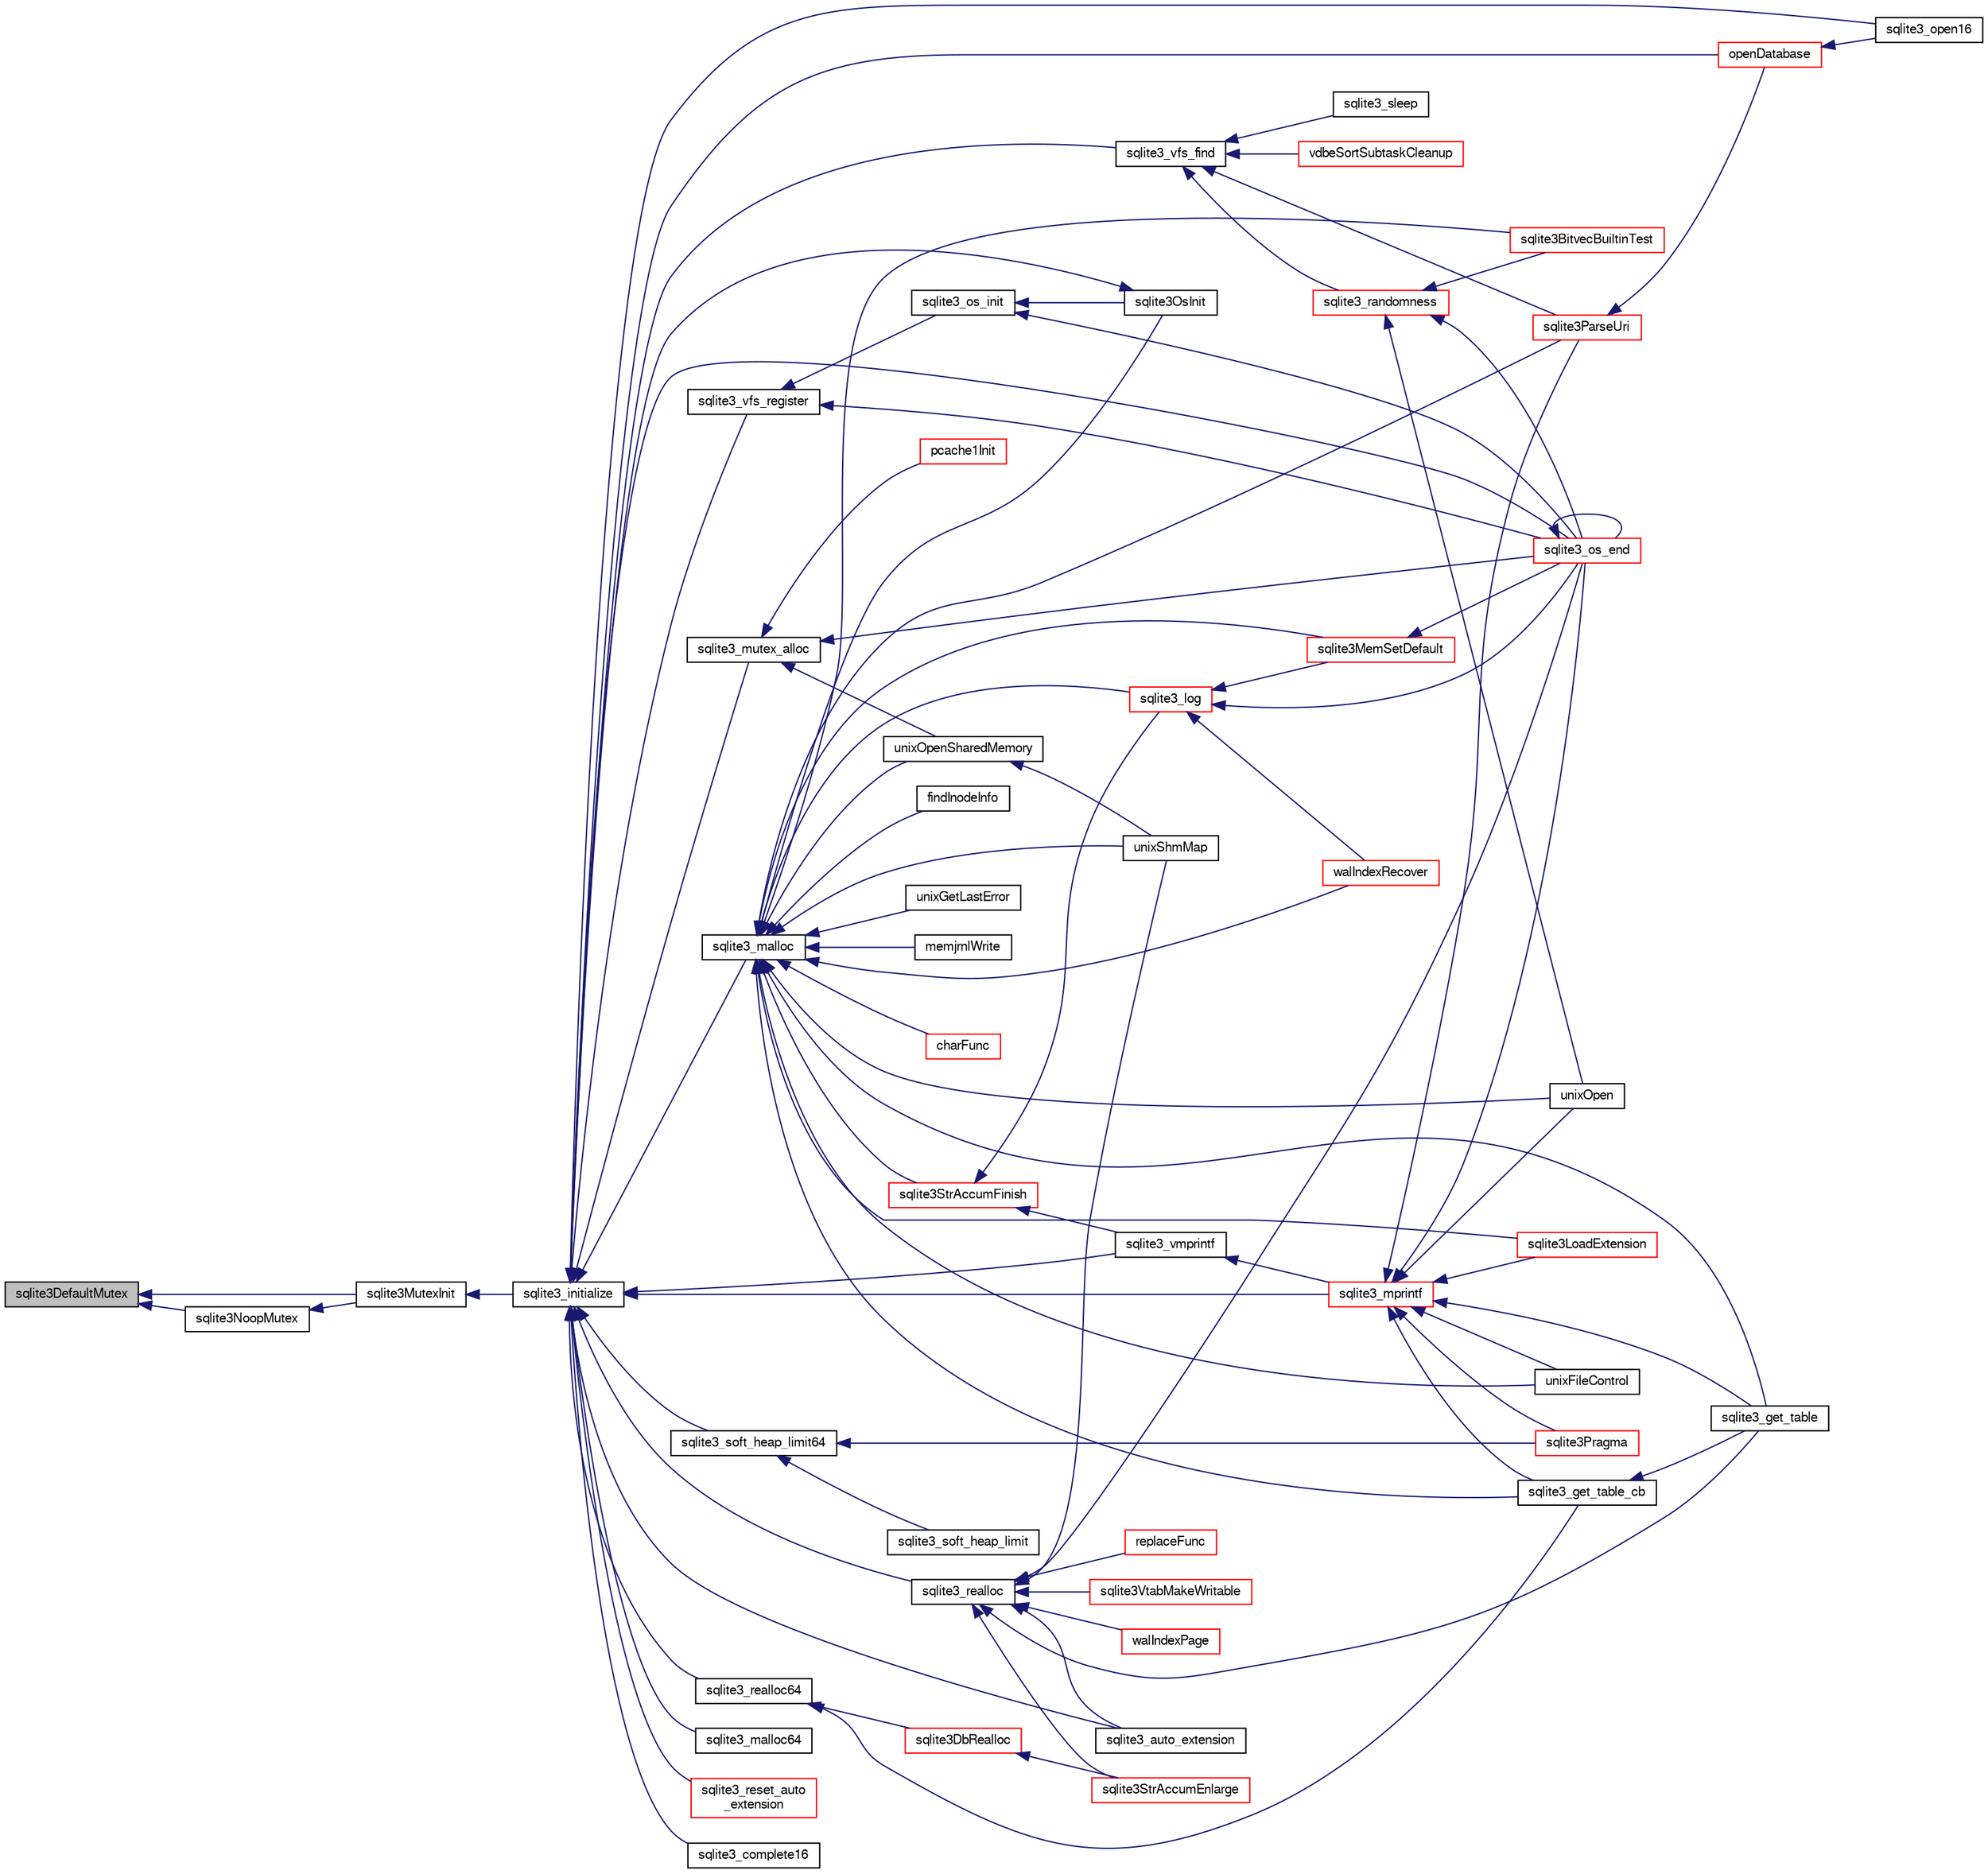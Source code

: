 digraph "sqlite3DefaultMutex"
{
  edge [fontname="FreeSans",fontsize="10",labelfontname="FreeSans",labelfontsize="10"];
  node [fontname="FreeSans",fontsize="10",shape=record];
  rankdir="LR";
  Node493245 [label="sqlite3DefaultMutex",height=0.2,width=0.4,color="black", fillcolor="grey75", style="filled", fontcolor="black"];
  Node493245 -> Node493246 [dir="back",color="midnightblue",fontsize="10",style="solid",fontname="FreeSans"];
  Node493246 [label="sqlite3MutexInit",height=0.2,width=0.4,color="black", fillcolor="white", style="filled",URL="$sqlite3_8c.html#a7906afcdd1cdb3d0007eb932398a1158"];
  Node493246 -> Node493247 [dir="back",color="midnightblue",fontsize="10",style="solid",fontname="FreeSans"];
  Node493247 [label="sqlite3_initialize",height=0.2,width=0.4,color="black", fillcolor="white", style="filled",URL="$sqlite3_8h.html#ab0c0ee2d5d4cf8b28e9572296a8861df"];
  Node493247 -> Node493248 [dir="back",color="midnightblue",fontsize="10",style="solid",fontname="FreeSans"];
  Node493248 [label="sqlite3_vfs_find",height=0.2,width=0.4,color="black", fillcolor="white", style="filled",URL="$sqlite3_8h.html#ac201a26de3dfa1d6deb8069eb8d95627"];
  Node493248 -> Node493249 [dir="back",color="midnightblue",fontsize="10",style="solid",fontname="FreeSans"];
  Node493249 [label="sqlite3_randomness",height=0.2,width=0.4,color="red", fillcolor="white", style="filled",URL="$sqlite3_8h.html#aa452ad88657d4606e137b09c4e9315c7"];
  Node493249 -> Node493253 [dir="back",color="midnightblue",fontsize="10",style="solid",fontname="FreeSans"];
  Node493253 [label="unixOpen",height=0.2,width=0.4,color="black", fillcolor="white", style="filled",URL="$sqlite3_8c.html#a8ed5efc47b6e14f7805cd1bb9b215775"];
  Node493249 -> Node493254 [dir="back",color="midnightblue",fontsize="10",style="solid",fontname="FreeSans"];
  Node493254 [label="sqlite3_os_end",height=0.2,width=0.4,color="red", fillcolor="white", style="filled",URL="$sqlite3_8h.html#a2288c95881ecca13d994e42b6a958906"];
  Node493254 -> Node493254 [dir="back",color="midnightblue",fontsize="10",style="solid",fontname="FreeSans"];
  Node493249 -> Node493256 [dir="back",color="midnightblue",fontsize="10",style="solid",fontname="FreeSans"];
  Node493256 [label="sqlite3BitvecBuiltinTest",height=0.2,width=0.4,color="red", fillcolor="white", style="filled",URL="$sqlite3_8c.html#a9b4e3e921ce1ede6f10a9106c034ff9b"];
  Node493248 -> Node493653 [dir="back",color="midnightblue",fontsize="10",style="solid",fontname="FreeSans"];
  Node493653 [label="vdbeSortSubtaskCleanup",height=0.2,width=0.4,color="red", fillcolor="white", style="filled",URL="$sqlite3_8c.html#abc8ce4c3ef58cc10f5b27642aab32b30"];
  Node493248 -> Node493656 [dir="back",color="midnightblue",fontsize="10",style="solid",fontname="FreeSans"];
  Node493656 [label="sqlite3ParseUri",height=0.2,width=0.4,color="red", fillcolor="white", style="filled",URL="$sqlite3_8c.html#aaa912f29a67460d8b2186c97056e8767"];
  Node493656 -> Node493498 [dir="back",color="midnightblue",fontsize="10",style="solid",fontname="FreeSans"];
  Node493498 [label="openDatabase",height=0.2,width=0.4,color="red", fillcolor="white", style="filled",URL="$sqlite3_8c.html#a6a9c3bc3a64234e863413f41db473758"];
  Node493498 -> Node493501 [dir="back",color="midnightblue",fontsize="10",style="solid",fontname="FreeSans"];
  Node493501 [label="sqlite3_open16",height=0.2,width=0.4,color="black", fillcolor="white", style="filled",URL="$sqlite3_8h.html#adbc401bb96713f32e553db32f6f3ca33"];
  Node493248 -> Node493657 [dir="back",color="midnightblue",fontsize="10",style="solid",fontname="FreeSans"];
  Node493657 [label="sqlite3_sleep",height=0.2,width=0.4,color="black", fillcolor="white", style="filled",URL="$sqlite3_8h.html#ad0c133ddbbecb6433f3c6ebef8966efa"];
  Node493247 -> Node493658 [dir="back",color="midnightblue",fontsize="10",style="solid",fontname="FreeSans"];
  Node493658 [label="sqlite3_vfs_register",height=0.2,width=0.4,color="black", fillcolor="white", style="filled",URL="$sqlite3_8h.html#a7184b289ccd4c4c7200589137d88c4ae"];
  Node493658 -> Node493659 [dir="back",color="midnightblue",fontsize="10",style="solid",fontname="FreeSans"];
  Node493659 [label="sqlite3_os_init",height=0.2,width=0.4,color="black", fillcolor="white", style="filled",URL="$sqlite3_8h.html#acebc2290d00a32d3afe2361f2979038b"];
  Node493659 -> Node493660 [dir="back",color="midnightblue",fontsize="10",style="solid",fontname="FreeSans"];
  Node493660 [label="sqlite3OsInit",height=0.2,width=0.4,color="black", fillcolor="white", style="filled",URL="$sqlite3_8c.html#afeaa886fe1ca086a30fd278b1d069762"];
  Node493660 -> Node493247 [dir="back",color="midnightblue",fontsize="10",style="solid",fontname="FreeSans"];
  Node493659 -> Node493254 [dir="back",color="midnightblue",fontsize="10",style="solid",fontname="FreeSans"];
  Node493658 -> Node493254 [dir="back",color="midnightblue",fontsize="10",style="solid",fontname="FreeSans"];
  Node493247 -> Node493661 [dir="back",color="midnightblue",fontsize="10",style="solid",fontname="FreeSans"];
  Node493661 [label="sqlite3_mutex_alloc",height=0.2,width=0.4,color="black", fillcolor="white", style="filled",URL="$sqlite3_8h.html#aa3f89418cd18e99596435c958b29b650"];
  Node493661 -> Node493662 [dir="back",color="midnightblue",fontsize="10",style="solid",fontname="FreeSans"];
  Node493662 [label="unixOpenSharedMemory",height=0.2,width=0.4,color="black", fillcolor="white", style="filled",URL="$sqlite3_8c.html#a30775afa2e08ca6ddc7853326afed7c7"];
  Node493662 -> Node493663 [dir="back",color="midnightblue",fontsize="10",style="solid",fontname="FreeSans"];
  Node493663 [label="unixShmMap",height=0.2,width=0.4,color="black", fillcolor="white", style="filled",URL="$sqlite3_8c.html#aeaa77f0ab08a4f4ee5f86e8c9727e974"];
  Node493661 -> Node493254 [dir="back",color="midnightblue",fontsize="10",style="solid",fontname="FreeSans"];
  Node493661 -> Node493664 [dir="back",color="midnightblue",fontsize="10",style="solid",fontname="FreeSans"];
  Node493664 [label="pcache1Init",height=0.2,width=0.4,color="red", fillcolor="white", style="filled",URL="$sqlite3_8c.html#a05e9c1daf3dd812db1d769b69b20e069"];
  Node493247 -> Node493734 [dir="back",color="midnightblue",fontsize="10",style="solid",fontname="FreeSans"];
  Node493734 [label="sqlite3_soft_heap_limit64",height=0.2,width=0.4,color="black", fillcolor="white", style="filled",URL="$sqlite3_8h.html#ab37b3a4d1652e3acb2c43d1252e6b852"];
  Node493734 -> Node493735 [dir="back",color="midnightblue",fontsize="10",style="solid",fontname="FreeSans"];
  Node493735 [label="sqlite3_soft_heap_limit",height=0.2,width=0.4,color="black", fillcolor="white", style="filled",URL="$sqlite3_8h.html#a18c3472581de3072201723e798524fdc"];
  Node493734 -> Node493341 [dir="back",color="midnightblue",fontsize="10",style="solid",fontname="FreeSans"];
  Node493341 [label="sqlite3Pragma",height=0.2,width=0.4,color="red", fillcolor="white", style="filled",URL="$sqlite3_8c.html#a111391370f58f8e6a6eca51fd34d62ed"];
  Node493247 -> Node493736 [dir="back",color="midnightblue",fontsize="10",style="solid",fontname="FreeSans"];
  Node493736 [label="sqlite3_malloc",height=0.2,width=0.4,color="black", fillcolor="white", style="filled",URL="$sqlite3_8h.html#a510e31845345737f17d86ce0b2328356"];
  Node493736 -> Node493660 [dir="back",color="midnightblue",fontsize="10",style="solid",fontname="FreeSans"];
  Node493736 -> Node493732 [dir="back",color="midnightblue",fontsize="10",style="solid",fontname="FreeSans"];
  Node493732 [label="sqlite3MemSetDefault",height=0.2,width=0.4,color="red", fillcolor="white", style="filled",URL="$sqlite3_8c.html#a162fbfd727e92c5f8f72625b5ff62549"];
  Node493732 -> Node493254 [dir="back",color="midnightblue",fontsize="10",style="solid",fontname="FreeSans"];
  Node493736 -> Node493737 [dir="back",color="midnightblue",fontsize="10",style="solid",fontname="FreeSans"];
  Node493737 [label="sqlite3StrAccumFinish",height=0.2,width=0.4,color="red", fillcolor="white", style="filled",URL="$sqlite3_8c.html#adb7f26b10ac1b847db6f000ef4c2e2ba"];
  Node493737 -> Node493811 [dir="back",color="midnightblue",fontsize="10",style="solid",fontname="FreeSans"];
  Node493811 [label="sqlite3_vmprintf",height=0.2,width=0.4,color="black", fillcolor="white", style="filled",URL="$sqlite3_8h.html#ac240de67ddf003828f16a6d9dd3fa3ca"];
  Node493811 -> Node493812 [dir="back",color="midnightblue",fontsize="10",style="solid",fontname="FreeSans"];
  Node493812 [label="sqlite3_mprintf",height=0.2,width=0.4,color="red", fillcolor="white", style="filled",URL="$sqlite3_8h.html#a9533933e57f7ccbb48c32041ce3a8862"];
  Node493812 -> Node493252 [dir="back",color="midnightblue",fontsize="10",style="solid",fontname="FreeSans"];
  Node493252 [label="unixFileControl",height=0.2,width=0.4,color="black", fillcolor="white", style="filled",URL="$sqlite3_8c.html#ad71f213fa385cc58f307cefd953c03ae"];
  Node493812 -> Node493253 [dir="back",color="midnightblue",fontsize="10",style="solid",fontname="FreeSans"];
  Node493812 -> Node493254 [dir="back",color="midnightblue",fontsize="10",style="solid",fontname="FreeSans"];
  Node493812 -> Node493815 [dir="back",color="midnightblue",fontsize="10",style="solid",fontname="FreeSans"];
  Node493815 [label="sqlite3LoadExtension",height=0.2,width=0.4,color="red", fillcolor="white", style="filled",URL="$sqlite3_8c.html#a3b46232455de4779a67c63b2c9004245"];
  Node493812 -> Node493341 [dir="back",color="midnightblue",fontsize="10",style="solid",fontname="FreeSans"];
  Node493812 -> Node493818 [dir="back",color="midnightblue",fontsize="10",style="solid",fontname="FreeSans"];
  Node493818 [label="sqlite3_get_table_cb",height=0.2,width=0.4,color="black", fillcolor="white", style="filled",URL="$sqlite3_8c.html#a1dbaba1b543953c0dade97357c5866b1"];
  Node493818 -> Node493457 [dir="back",color="midnightblue",fontsize="10",style="solid",fontname="FreeSans"];
  Node493457 [label="sqlite3_get_table",height=0.2,width=0.4,color="black", fillcolor="white", style="filled",URL="$sqlite3_8h.html#a5effeac4e12df57beaa35c5be1f61579"];
  Node493812 -> Node493457 [dir="back",color="midnightblue",fontsize="10",style="solid",fontname="FreeSans"];
  Node493812 -> Node493656 [dir="back",color="midnightblue",fontsize="10",style="solid",fontname="FreeSans"];
  Node493737 -> Node493922 [dir="back",color="midnightblue",fontsize="10",style="solid",fontname="FreeSans"];
  Node493922 [label="sqlite3_log",height=0.2,width=0.4,color="red", fillcolor="white", style="filled",URL="$sqlite3_8h.html#a298c9699bf9c143662c6b1fec4b2dc3b"];
  Node493922 -> Node493732 [dir="back",color="midnightblue",fontsize="10",style="solid",fontname="FreeSans"];
  Node493922 -> Node493254 [dir="back",color="midnightblue",fontsize="10",style="solid",fontname="FreeSans"];
  Node493922 -> Node493850 [dir="back",color="midnightblue",fontsize="10",style="solid",fontname="FreeSans"];
  Node493850 [label="walIndexRecover",height=0.2,width=0.4,color="red", fillcolor="white", style="filled",URL="$sqlite3_8c.html#ab4ee99f3710323acbeb6c495dd18d205"];
  Node493736 -> Node493922 [dir="back",color="midnightblue",fontsize="10",style="solid",fontname="FreeSans"];
  Node493736 -> Node494001 [dir="back",color="midnightblue",fontsize="10",style="solid",fontname="FreeSans"];
  Node494001 [label="findInodeInfo",height=0.2,width=0.4,color="black", fillcolor="white", style="filled",URL="$sqlite3_8c.html#ac92c39062e69a79c4a62dfd55242c782"];
  Node493736 -> Node493252 [dir="back",color="midnightblue",fontsize="10",style="solid",fontname="FreeSans"];
  Node493736 -> Node493662 [dir="back",color="midnightblue",fontsize="10",style="solid",fontname="FreeSans"];
  Node493736 -> Node493663 [dir="back",color="midnightblue",fontsize="10",style="solid",fontname="FreeSans"];
  Node493736 -> Node493253 [dir="back",color="midnightblue",fontsize="10",style="solid",fontname="FreeSans"];
  Node493736 -> Node493833 [dir="back",color="midnightblue",fontsize="10",style="solid",fontname="FreeSans"];
  Node493833 [label="unixGetLastError",height=0.2,width=0.4,color="black", fillcolor="white", style="filled",URL="$sqlite3_8c.html#aed1e42f49d74b419c3c85b559dd61240"];
  Node493736 -> Node493256 [dir="back",color="midnightblue",fontsize="10",style="solid",fontname="FreeSans"];
  Node493736 -> Node493850 [dir="back",color="midnightblue",fontsize="10",style="solid",fontname="FreeSans"];
  Node493736 -> Node494002 [dir="back",color="midnightblue",fontsize="10",style="solid",fontname="FreeSans"];
  Node494002 [label="memjrnlWrite",height=0.2,width=0.4,color="black", fillcolor="white", style="filled",URL="$sqlite3_8c.html#af8bd7d5d7eafce5542f8de300a120c47"];
  Node493736 -> Node494003 [dir="back",color="midnightblue",fontsize="10",style="solid",fontname="FreeSans"];
  Node494003 [label="charFunc",height=0.2,width=0.4,color="red", fillcolor="white", style="filled",URL="$sqlite3_8c.html#ab9b72ce47fcea3c3b92e816435a0fd91"];
  Node493736 -> Node493815 [dir="back",color="midnightblue",fontsize="10",style="solid",fontname="FreeSans"];
  Node493736 -> Node493818 [dir="back",color="midnightblue",fontsize="10",style="solid",fontname="FreeSans"];
  Node493736 -> Node493457 [dir="back",color="midnightblue",fontsize="10",style="solid",fontname="FreeSans"];
  Node493736 -> Node493656 [dir="back",color="midnightblue",fontsize="10",style="solid",fontname="FreeSans"];
  Node493247 -> Node494004 [dir="back",color="midnightblue",fontsize="10",style="solid",fontname="FreeSans"];
  Node494004 [label="sqlite3_malloc64",height=0.2,width=0.4,color="black", fillcolor="white", style="filled",URL="$sqlite3_8h.html#a12b7ee85e539ea28c130c5c75b96a82a"];
  Node493247 -> Node494005 [dir="back",color="midnightblue",fontsize="10",style="solid",fontname="FreeSans"];
  Node494005 [label="sqlite3_realloc",height=0.2,width=0.4,color="black", fillcolor="white", style="filled",URL="$sqlite3_8h.html#a627f0eeface58024ef47403d8cc76b35"];
  Node494005 -> Node494006 [dir="back",color="midnightblue",fontsize="10",style="solid",fontname="FreeSans"];
  Node494006 [label="sqlite3StrAccumEnlarge",height=0.2,width=0.4,color="red", fillcolor="white", style="filled",URL="$sqlite3_8c.html#a38976500a97c69d65086eeccca82dd96"];
  Node494005 -> Node493663 [dir="back",color="midnightblue",fontsize="10",style="solid",fontname="FreeSans"];
  Node494005 -> Node493254 [dir="back",color="midnightblue",fontsize="10",style="solid",fontname="FreeSans"];
  Node494005 -> Node494012 [dir="back",color="midnightblue",fontsize="10",style="solid",fontname="FreeSans"];
  Node494012 [label="walIndexPage",height=0.2,width=0.4,color="red", fillcolor="white", style="filled",URL="$sqlite3_8c.html#affd3251fd1aa1218170d421177256e24"];
  Node494005 -> Node493875 [dir="back",color="midnightblue",fontsize="10",style="solid",fontname="FreeSans"];
  Node493875 [label="replaceFunc",height=0.2,width=0.4,color="red", fillcolor="white", style="filled",URL="$sqlite3_8c.html#a752b98a7c55d204c397a4902b49b1ce4"];
  Node494005 -> Node494021 [dir="back",color="midnightblue",fontsize="10",style="solid",fontname="FreeSans"];
  Node494021 [label="sqlite3_auto_extension",height=0.2,width=0.4,color="black", fillcolor="white", style="filled",URL="$sqlite3_8h.html#a85a95b45e94f6bcd52aa39b6acdb36d7"];
  Node494005 -> Node493457 [dir="back",color="midnightblue",fontsize="10",style="solid",fontname="FreeSans"];
  Node494005 -> Node494022 [dir="back",color="midnightblue",fontsize="10",style="solid",fontname="FreeSans"];
  Node494022 [label="sqlite3VtabMakeWritable",height=0.2,width=0.4,color="red", fillcolor="white", style="filled",URL="$sqlite3_8c.html#a58c646608238d2619371c3e8b6bc0d86"];
  Node493247 -> Node494023 [dir="back",color="midnightblue",fontsize="10",style="solid",fontname="FreeSans"];
  Node494023 [label="sqlite3_realloc64",height=0.2,width=0.4,color="black", fillcolor="white", style="filled",URL="$sqlite3_8h.html#afe88c85e9f864a3fd92941cad197245d"];
  Node494023 -> Node494024 [dir="back",color="midnightblue",fontsize="10",style="solid",fontname="FreeSans"];
  Node494024 [label="sqlite3DbRealloc",height=0.2,width=0.4,color="red", fillcolor="white", style="filled",URL="$sqlite3_8c.html#ae028f4902a9d29bcaf310ff289ee87dc"];
  Node494024 -> Node494006 [dir="back",color="midnightblue",fontsize="10",style="solid",fontname="FreeSans"];
  Node494023 -> Node493818 [dir="back",color="midnightblue",fontsize="10",style="solid",fontname="FreeSans"];
  Node493247 -> Node493811 [dir="back",color="midnightblue",fontsize="10",style="solid",fontname="FreeSans"];
  Node493247 -> Node493812 [dir="back",color="midnightblue",fontsize="10",style="solid",fontname="FreeSans"];
  Node493247 -> Node493254 [dir="back",color="midnightblue",fontsize="10",style="solid",fontname="FreeSans"];
  Node493247 -> Node494021 [dir="back",color="midnightblue",fontsize="10",style="solid",fontname="FreeSans"];
  Node493247 -> Node494123 [dir="back",color="midnightblue",fontsize="10",style="solid",fontname="FreeSans"];
  Node494123 [label="sqlite3_reset_auto\l_extension",height=0.2,width=0.4,color="red", fillcolor="white", style="filled",URL="$sqlite3_8h.html#ac33f4064ae6690cada7bdc89e8153ffc"];
  Node493247 -> Node493988 [dir="back",color="midnightblue",fontsize="10",style="solid",fontname="FreeSans"];
  Node493988 [label="sqlite3_complete16",height=0.2,width=0.4,color="black", fillcolor="white", style="filled",URL="$sqlite3_8h.html#a3260341c2ef82787acca48414a1d03a1"];
  Node493247 -> Node493498 [dir="back",color="midnightblue",fontsize="10",style="solid",fontname="FreeSans"];
  Node493247 -> Node493501 [dir="back",color="midnightblue",fontsize="10",style="solid",fontname="FreeSans"];
  Node493245 -> Node494124 [dir="back",color="midnightblue",fontsize="10",style="solid",fontname="FreeSans"];
  Node494124 [label="sqlite3NoopMutex",height=0.2,width=0.4,color="black", fillcolor="white", style="filled",URL="$sqlite3_8c.html#a09742cde9ef371d94f8201d2cdb543e4"];
  Node494124 -> Node493246 [dir="back",color="midnightblue",fontsize="10",style="solid",fontname="FreeSans"];
}
